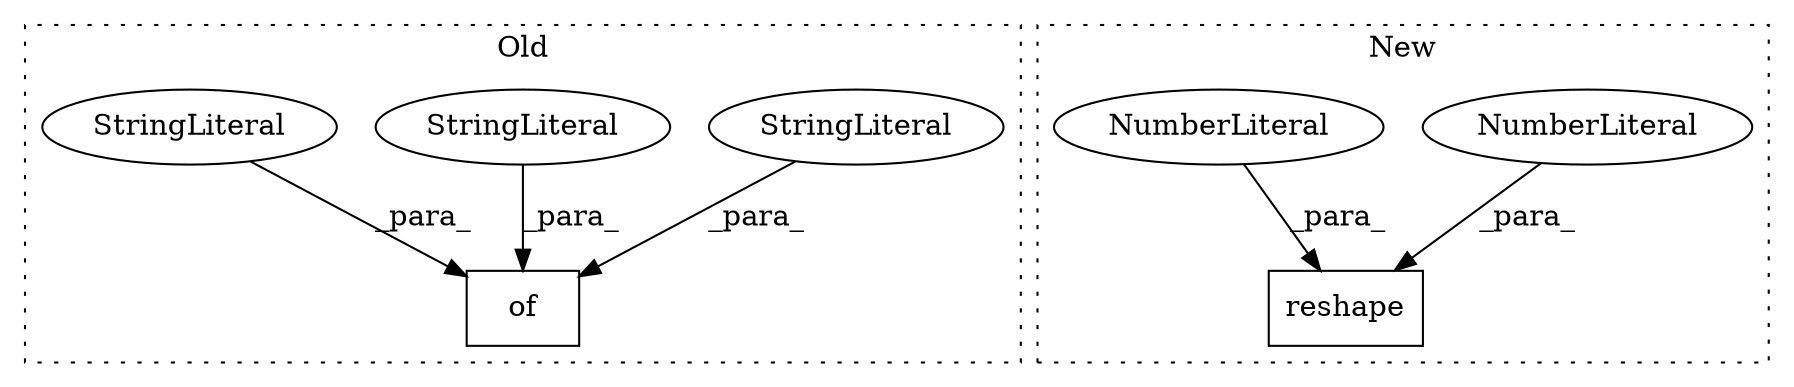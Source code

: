 digraph G {
subgraph cluster0 {
1 [label="of" a="32" s="6925,6958" l="3,1" shape="box"];
3 [label="StringLiteral" a="45" s="6928" l="5" shape="ellipse"];
4 [label="StringLiteral" a="45" s="6949" l="5" shape="ellipse"];
6 [label="StringLiteral" a="45" s="6938" l="6" shape="ellipse"];
label = "Old";
style="dotted";
}
subgraph cluster1 {
2 [label="reshape" a="32" s="7445,7456" l="8,1" shape="box"];
5 [label="NumberLiteral" a="34" s="7455" l="1" shape="ellipse"];
7 [label="NumberLiteral" a="34" s="7453" l="1" shape="ellipse"];
label = "New";
style="dotted";
}
3 -> 1 [label="_para_"];
4 -> 1 [label="_para_"];
5 -> 2 [label="_para_"];
6 -> 1 [label="_para_"];
7 -> 2 [label="_para_"];
}